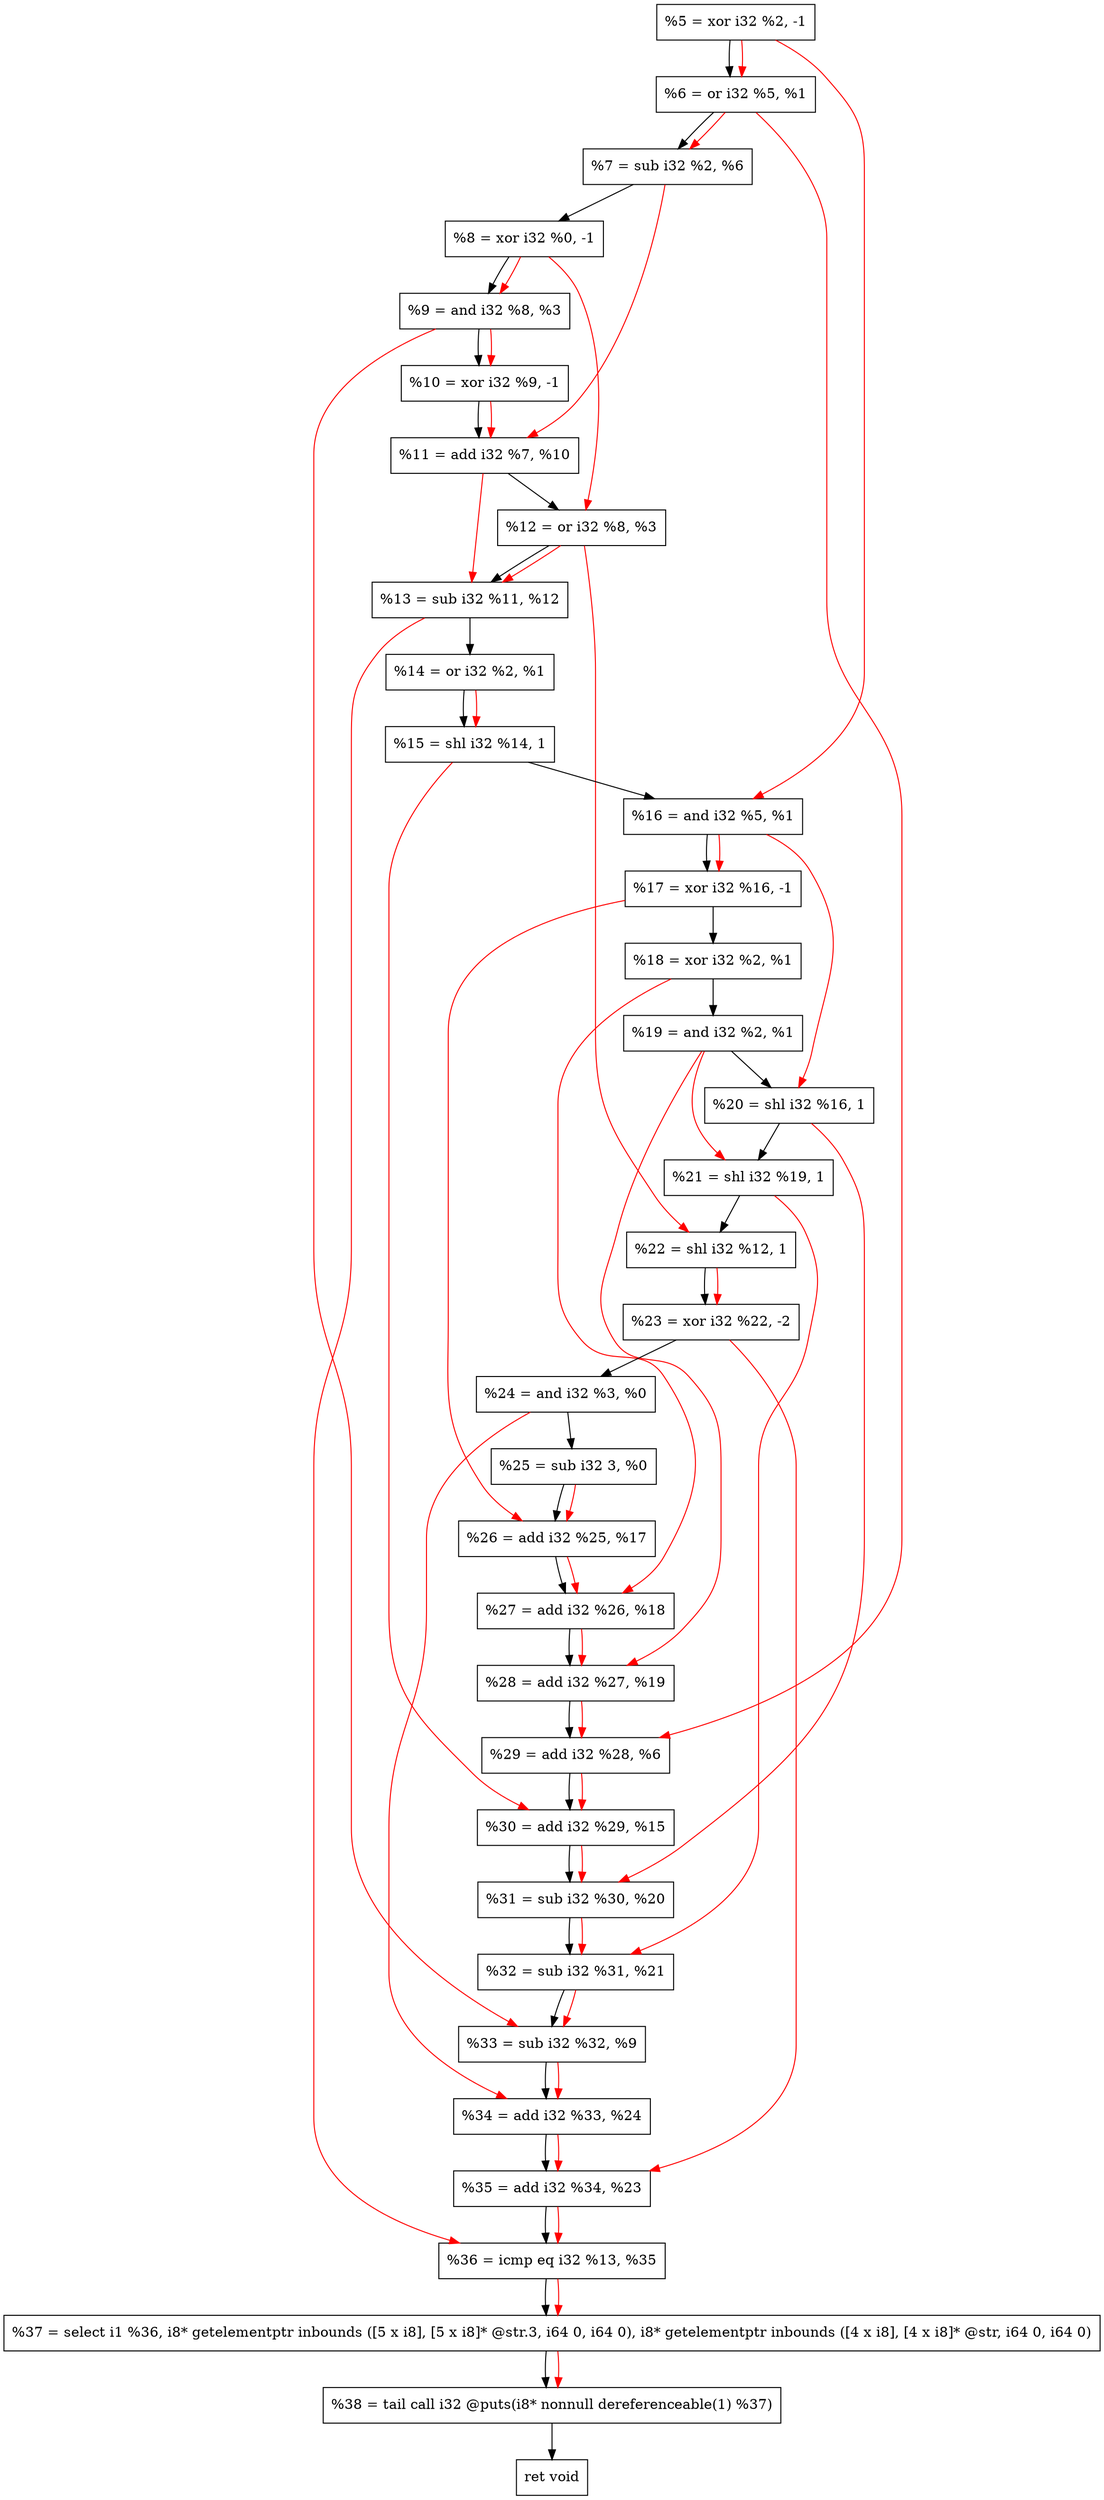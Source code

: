 digraph "DFG for'crackme' function" {
	Node0x209efa0[shape=record, label="  %5 = xor i32 %2, -1"];
	Node0x209f010[shape=record, label="  %6 = or i32 %5, %1"];
	Node0x209f080[shape=record, label="  %7 = sub i32 %2, %6"];
	Node0x209f0f0[shape=record, label="  %8 = xor i32 %0, -1"];
	Node0x209f160[shape=record, label="  %9 = and i32 %8, %3"];
	Node0x209f1d0[shape=record, label="  %10 = xor i32 %9, -1"];
	Node0x209f240[shape=record, label="  %11 = add i32 %7, %10"];
	Node0x209f2b0[shape=record, label="  %12 = or i32 %8, %3"];
	Node0x209f320[shape=record, label="  %13 = sub i32 %11, %12"];
	Node0x209f390[shape=record, label="  %14 = or i32 %2, %1"];
	Node0x209f430[shape=record, label="  %15 = shl i32 %14, 1"];
	Node0x209f4a0[shape=record, label="  %16 = and i32 %5, %1"];
	Node0x209f510[shape=record, label="  %17 = xor i32 %16, -1"];
	Node0x209f580[shape=record, label="  %18 = xor i32 %2, %1"];
	Node0x209f5f0[shape=record, label="  %19 = and i32 %2, %1"];
	Node0x209f660[shape=record, label="  %20 = shl i32 %16, 1"];
	Node0x209f6d0[shape=record, label="  %21 = shl i32 %19, 1"];
	Node0x209f740[shape=record, label="  %22 = shl i32 %12, 1"];
	Node0x209f7e0[shape=record, label="  %23 = xor i32 %22, -2"];
	Node0x209f850[shape=record, label="  %24 = and i32 %3, %0"];
	Node0x209f8f0[shape=record, label="  %25 = sub i32 3, %0"];
	Node0x209f960[shape=record, label="  %26 = add i32 %25, %17"];
	Node0x209f9d0[shape=record, label="  %27 = add i32 %26, %18"];
	Node0x209fa40[shape=record, label="  %28 = add i32 %27, %19"];
	Node0x209fab0[shape=record, label="  %29 = add i32 %28, %6"];
	Node0x209fb20[shape=record, label="  %30 = add i32 %29, %15"];
	Node0x209fb90[shape=record, label="  %31 = sub i32 %30, %20"];
	Node0x209fc00[shape=record, label="  %32 = sub i32 %31, %21"];
	Node0x209fe80[shape=record, label="  %33 = sub i32 %32, %9"];
	Node0x209fef0[shape=record, label="  %34 = add i32 %33, %24"];
	Node0x209ff60[shape=record, label="  %35 = add i32 %34, %23"];
	Node0x209ffd0[shape=record, label="  %36 = icmp eq i32 %13, %35"];
	Node0x203f268[shape=record, label="  %37 = select i1 %36, i8* getelementptr inbounds ([5 x i8], [5 x i8]* @str.3, i64 0, i64 0), i8* getelementptr inbounds ([4 x i8], [4 x i8]* @str, i64 0, i64 0)"];
	Node0x20a0470[shape=record, label="  %38 = tail call i32 @puts(i8* nonnull dereferenceable(1) %37)"];
	Node0x20a04c0[shape=record, label="  ret void"];
	Node0x209efa0 -> Node0x209f010;
	Node0x209f010 -> Node0x209f080;
	Node0x209f080 -> Node0x209f0f0;
	Node0x209f0f0 -> Node0x209f160;
	Node0x209f160 -> Node0x209f1d0;
	Node0x209f1d0 -> Node0x209f240;
	Node0x209f240 -> Node0x209f2b0;
	Node0x209f2b0 -> Node0x209f320;
	Node0x209f320 -> Node0x209f390;
	Node0x209f390 -> Node0x209f430;
	Node0x209f430 -> Node0x209f4a0;
	Node0x209f4a0 -> Node0x209f510;
	Node0x209f510 -> Node0x209f580;
	Node0x209f580 -> Node0x209f5f0;
	Node0x209f5f0 -> Node0x209f660;
	Node0x209f660 -> Node0x209f6d0;
	Node0x209f6d0 -> Node0x209f740;
	Node0x209f740 -> Node0x209f7e0;
	Node0x209f7e0 -> Node0x209f850;
	Node0x209f850 -> Node0x209f8f0;
	Node0x209f8f0 -> Node0x209f960;
	Node0x209f960 -> Node0x209f9d0;
	Node0x209f9d0 -> Node0x209fa40;
	Node0x209fa40 -> Node0x209fab0;
	Node0x209fab0 -> Node0x209fb20;
	Node0x209fb20 -> Node0x209fb90;
	Node0x209fb90 -> Node0x209fc00;
	Node0x209fc00 -> Node0x209fe80;
	Node0x209fe80 -> Node0x209fef0;
	Node0x209fef0 -> Node0x209ff60;
	Node0x209ff60 -> Node0x209ffd0;
	Node0x209ffd0 -> Node0x203f268;
	Node0x203f268 -> Node0x20a0470;
	Node0x20a0470 -> Node0x20a04c0;
edge [color=red]
	Node0x209efa0 -> Node0x209f010;
	Node0x209f010 -> Node0x209f080;
	Node0x209f0f0 -> Node0x209f160;
	Node0x209f160 -> Node0x209f1d0;
	Node0x209f080 -> Node0x209f240;
	Node0x209f1d0 -> Node0x209f240;
	Node0x209f0f0 -> Node0x209f2b0;
	Node0x209f240 -> Node0x209f320;
	Node0x209f2b0 -> Node0x209f320;
	Node0x209f390 -> Node0x209f430;
	Node0x209efa0 -> Node0x209f4a0;
	Node0x209f4a0 -> Node0x209f510;
	Node0x209f4a0 -> Node0x209f660;
	Node0x209f5f0 -> Node0x209f6d0;
	Node0x209f2b0 -> Node0x209f740;
	Node0x209f740 -> Node0x209f7e0;
	Node0x209f8f0 -> Node0x209f960;
	Node0x209f510 -> Node0x209f960;
	Node0x209f960 -> Node0x209f9d0;
	Node0x209f580 -> Node0x209f9d0;
	Node0x209f9d0 -> Node0x209fa40;
	Node0x209f5f0 -> Node0x209fa40;
	Node0x209fa40 -> Node0x209fab0;
	Node0x209f010 -> Node0x209fab0;
	Node0x209fab0 -> Node0x209fb20;
	Node0x209f430 -> Node0x209fb20;
	Node0x209fb20 -> Node0x209fb90;
	Node0x209f660 -> Node0x209fb90;
	Node0x209fb90 -> Node0x209fc00;
	Node0x209f6d0 -> Node0x209fc00;
	Node0x209fc00 -> Node0x209fe80;
	Node0x209f160 -> Node0x209fe80;
	Node0x209fe80 -> Node0x209fef0;
	Node0x209f850 -> Node0x209fef0;
	Node0x209fef0 -> Node0x209ff60;
	Node0x209f7e0 -> Node0x209ff60;
	Node0x209f320 -> Node0x209ffd0;
	Node0x209ff60 -> Node0x209ffd0;
	Node0x209ffd0 -> Node0x203f268;
	Node0x203f268 -> Node0x20a0470;
}
